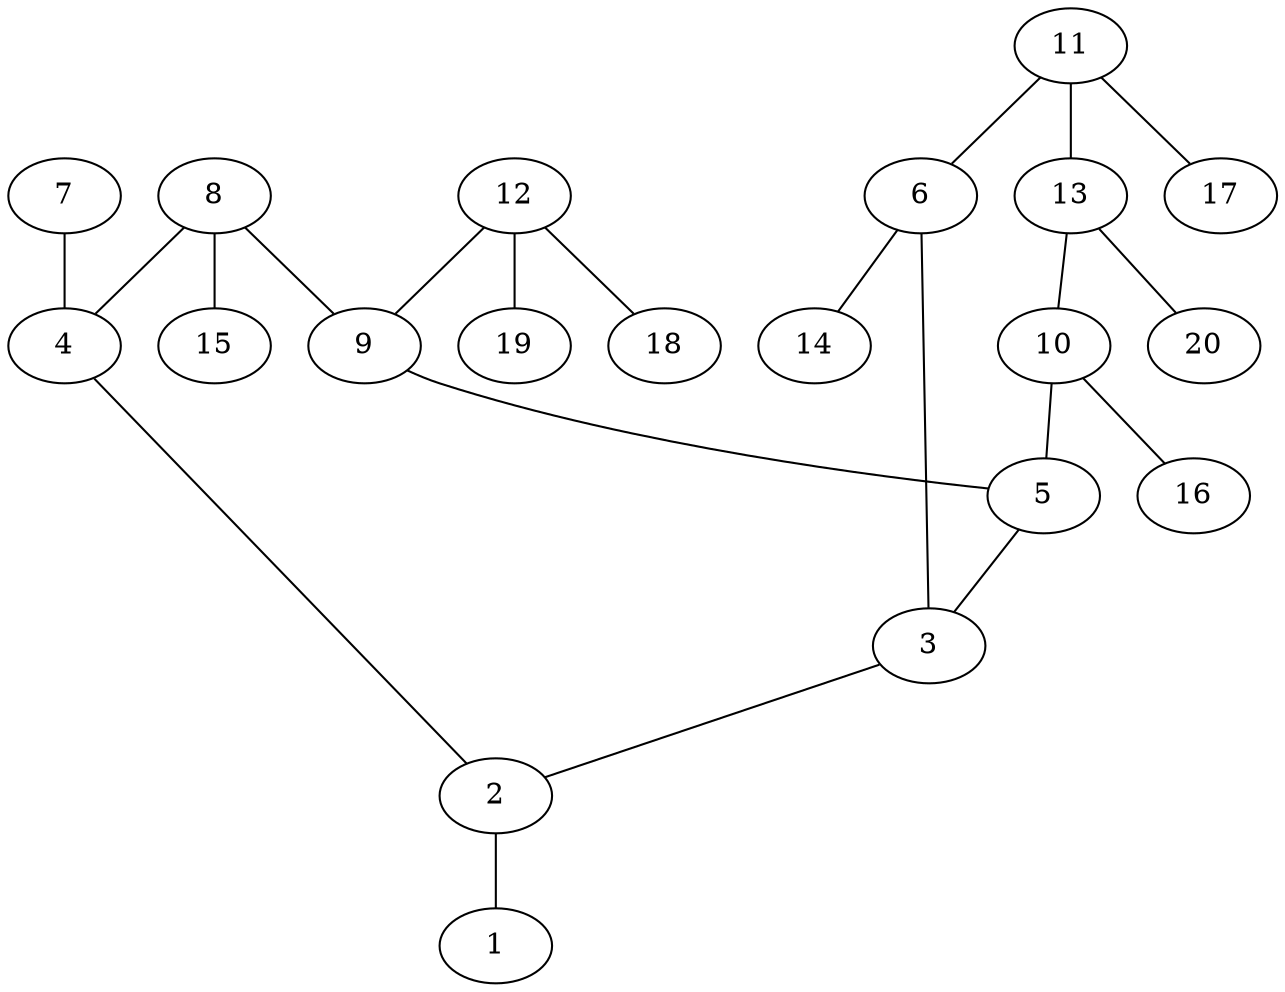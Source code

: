 graph molecule_2610 {
	1	 [chem=O];
	2	 [chem=C];
	2 -- 1	 [valence=2];
	3	 [chem=C];
	3 -- 2	 [valence=1];
	4	 [chem=C];
	4 -- 2	 [valence=1];
	5	 [chem=C];
	5 -- 3	 [valence=2];
	6	 [chem=C];
	6 -- 3	 [valence=1];
	14	 [chem=H];
	6 -- 14	 [valence=1];
	7	 [chem=O];
	7 -- 4	 [valence=2];
	8	 [chem=C];
	8 -- 4	 [valence=1];
	9	 [chem=C];
	8 -- 9	 [valence=2];
	15	 [chem=H];
	8 -- 15	 [valence=1];
	9 -- 5	 [valence=1];
	10	 [chem=C];
	10 -- 5	 [valence=1];
	16	 [chem=H];
	10 -- 16	 [valence=1];
	11	 [chem=C];
	11 -- 6	 [valence=2];
	13	 [chem=C];
	11 -- 13	 [valence=1];
	17	 [chem=H];
	11 -- 17	 [valence=1];
	12	 [chem=N];
	12 -- 9	 [valence=1];
	18	 [chem=H];
	12 -- 18	 [valence=1];
	19	 [chem=H];
	12 -- 19	 [valence=1];
	13 -- 10	 [valence=2];
	20	 [chem=H];
	13 -- 20	 [valence=1];
}
